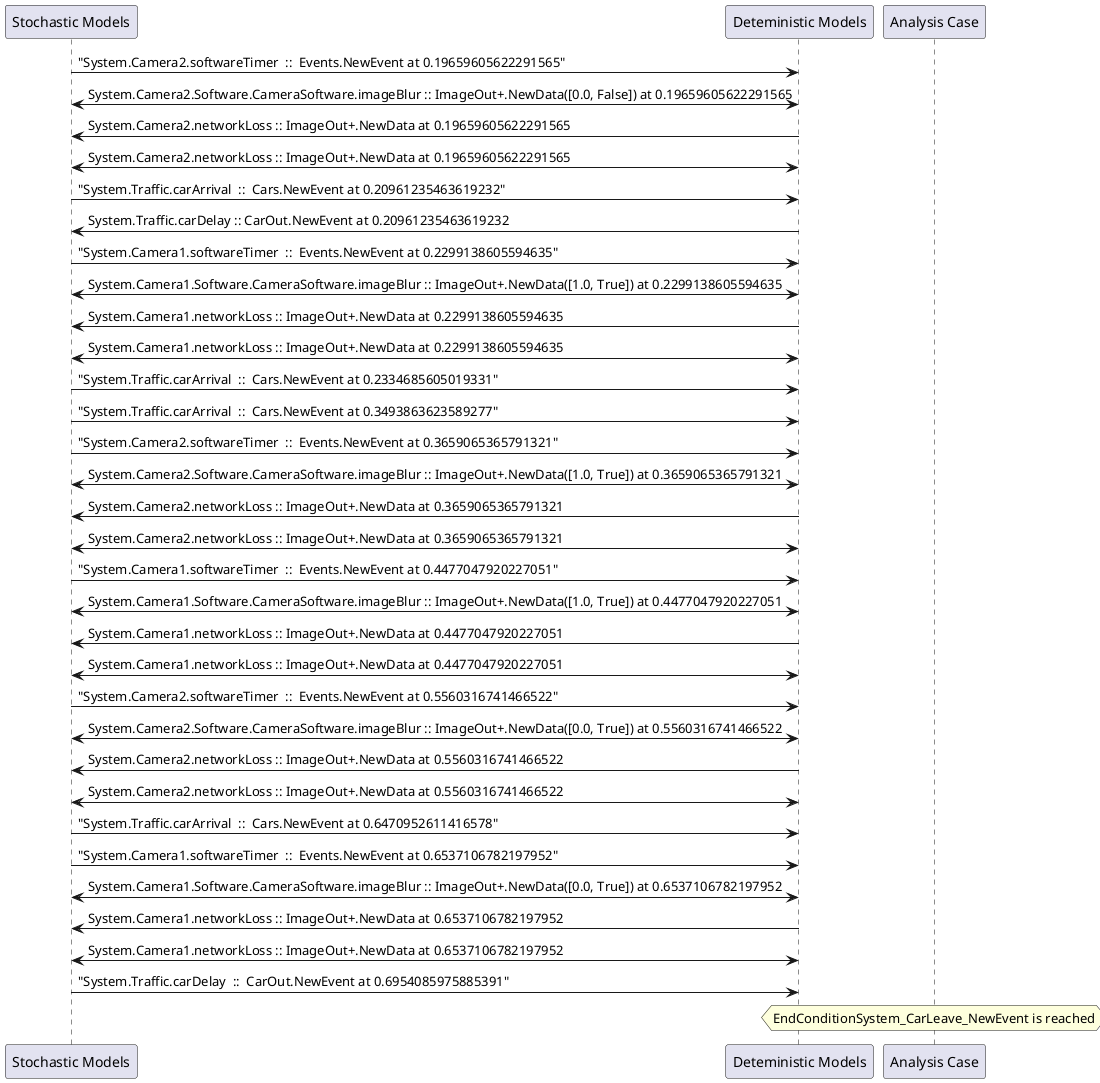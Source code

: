 
	@startuml
	participant "Stochastic Models" as stochmodel
	participant "Deteministic Models" as detmodel
	participant "Analysis Case" as analysis
	{13309_stop} stochmodel -> detmodel : "System.Camera2.softwareTimer  ::  Events.NewEvent at 0.19659605622291565"
detmodel <-> stochmodel : System.Camera2.Software.CameraSoftware.imageBlur :: ImageOut+.NewData([0.0, False]) at 0.19659605622291565
detmodel -> stochmodel : System.Camera2.networkLoss :: ImageOut+.NewData at 0.19659605622291565
detmodel <-> stochmodel : System.Camera2.networkLoss :: ImageOut+.NewData at 0.19659605622291565
{13325_stop} stochmodel -> detmodel : "System.Traffic.carArrival  ::  Cars.NewEvent at 0.20961235463619232"
{13339_start} detmodel -> stochmodel : System.Traffic.carDelay :: CarOut.NewEvent at 0.20961235463619232
{13294_stop} stochmodel -> detmodel : "System.Camera1.softwareTimer  ::  Events.NewEvent at 0.2299138605594635"
detmodel <-> stochmodel : System.Camera1.Software.CameraSoftware.imageBlur :: ImageOut+.NewData([1.0, True]) at 0.2299138605594635
detmodel -> stochmodel : System.Camera1.networkLoss :: ImageOut+.NewData at 0.2299138605594635
detmodel <-> stochmodel : System.Camera1.networkLoss :: ImageOut+.NewData at 0.2299138605594635
{13326_stop} stochmodel -> detmodel : "System.Traffic.carArrival  ::  Cars.NewEvent at 0.2334685605019331"
{13327_stop} stochmodel -> detmodel : "System.Traffic.carArrival  ::  Cars.NewEvent at 0.3493863623589277"
{13310_stop} stochmodel -> detmodel : "System.Camera2.softwareTimer  ::  Events.NewEvent at 0.3659065365791321"
detmodel <-> stochmodel : System.Camera2.Software.CameraSoftware.imageBlur :: ImageOut+.NewData([1.0, True]) at 0.3659065365791321
detmodel -> stochmodel : System.Camera2.networkLoss :: ImageOut+.NewData at 0.3659065365791321
detmodel <-> stochmodel : System.Camera2.networkLoss :: ImageOut+.NewData at 0.3659065365791321
{13295_stop} stochmodel -> detmodel : "System.Camera1.softwareTimer  ::  Events.NewEvent at 0.4477047920227051"
detmodel <-> stochmodel : System.Camera1.Software.CameraSoftware.imageBlur :: ImageOut+.NewData([1.0, True]) at 0.4477047920227051
detmodel -> stochmodel : System.Camera1.networkLoss :: ImageOut+.NewData at 0.4477047920227051
detmodel <-> stochmodel : System.Camera1.networkLoss :: ImageOut+.NewData at 0.4477047920227051
{13311_stop} stochmodel -> detmodel : "System.Camera2.softwareTimer  ::  Events.NewEvent at 0.5560316741466522"
detmodel <-> stochmodel : System.Camera2.Software.CameraSoftware.imageBlur :: ImageOut+.NewData([0.0, True]) at 0.5560316741466522
detmodel -> stochmodel : System.Camera2.networkLoss :: ImageOut+.NewData at 0.5560316741466522
detmodel <-> stochmodel : System.Camera2.networkLoss :: ImageOut+.NewData at 0.5560316741466522
{13328_stop} stochmodel -> detmodel : "System.Traffic.carArrival  ::  Cars.NewEvent at 0.6470952611416578"
{13296_stop} stochmodel -> detmodel : "System.Camera1.softwareTimer  ::  Events.NewEvent at 0.6537106782197952"
detmodel <-> stochmodel : System.Camera1.Software.CameraSoftware.imageBlur :: ImageOut+.NewData([0.0, True]) at 0.6537106782197952
detmodel -> stochmodel : System.Camera1.networkLoss :: ImageOut+.NewData at 0.6537106782197952
detmodel <-> stochmodel : System.Camera1.networkLoss :: ImageOut+.NewData at 0.6537106782197952
{13339_stop} stochmodel -> detmodel : "System.Traffic.carDelay  ::  CarOut.NewEvent at 0.6954085975885391"
{13339_start} <-> {13339_stop} : delay
hnote over analysis 
EndConditionSystem_CarLeave_NewEvent is reached
endnote
@enduml